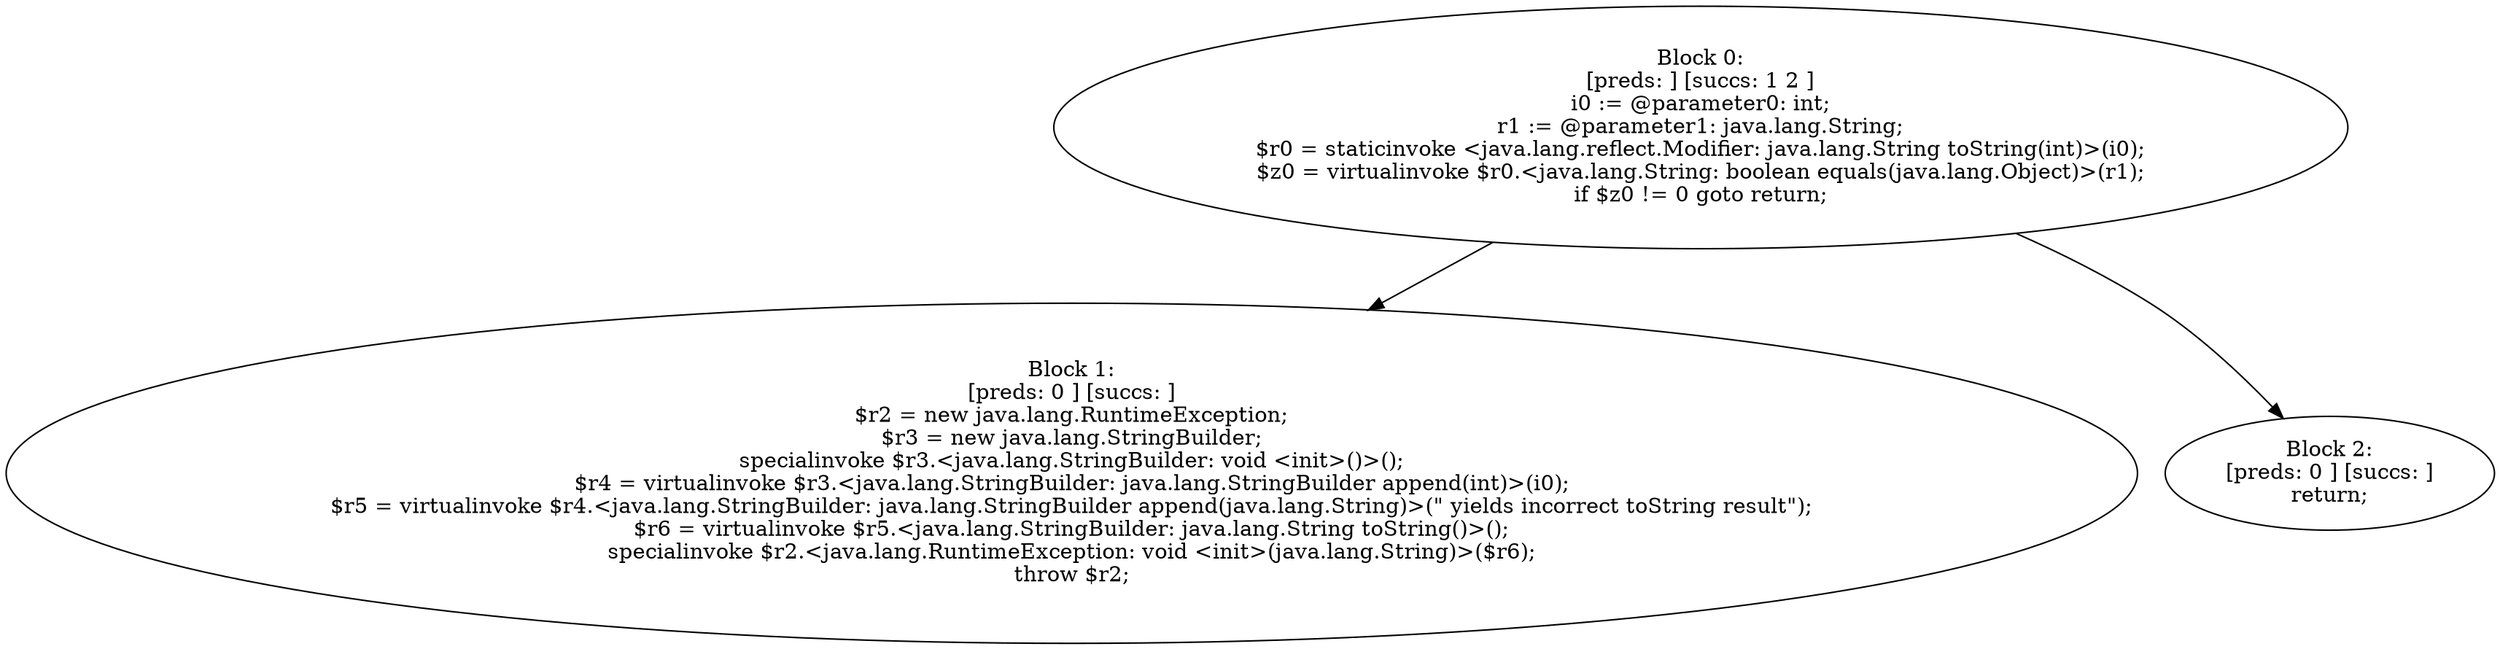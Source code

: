 digraph "unitGraph" {
    "Block 0:
[preds: ] [succs: 1 2 ]
i0 := @parameter0: int;
r1 := @parameter1: java.lang.String;
$r0 = staticinvoke <java.lang.reflect.Modifier: java.lang.String toString(int)>(i0);
$z0 = virtualinvoke $r0.<java.lang.String: boolean equals(java.lang.Object)>(r1);
if $z0 != 0 goto return;
"
    "Block 1:
[preds: 0 ] [succs: ]
$r2 = new java.lang.RuntimeException;
$r3 = new java.lang.StringBuilder;
specialinvoke $r3.<java.lang.StringBuilder: void <init>()>();
$r4 = virtualinvoke $r3.<java.lang.StringBuilder: java.lang.StringBuilder append(int)>(i0);
$r5 = virtualinvoke $r4.<java.lang.StringBuilder: java.lang.StringBuilder append(java.lang.String)>(\" yields incorrect toString result\");
$r6 = virtualinvoke $r5.<java.lang.StringBuilder: java.lang.String toString()>();
specialinvoke $r2.<java.lang.RuntimeException: void <init>(java.lang.String)>($r6);
throw $r2;
"
    "Block 2:
[preds: 0 ] [succs: ]
return;
"
    "Block 0:
[preds: ] [succs: 1 2 ]
i0 := @parameter0: int;
r1 := @parameter1: java.lang.String;
$r0 = staticinvoke <java.lang.reflect.Modifier: java.lang.String toString(int)>(i0);
$z0 = virtualinvoke $r0.<java.lang.String: boolean equals(java.lang.Object)>(r1);
if $z0 != 0 goto return;
"->"Block 1:
[preds: 0 ] [succs: ]
$r2 = new java.lang.RuntimeException;
$r3 = new java.lang.StringBuilder;
specialinvoke $r3.<java.lang.StringBuilder: void <init>()>();
$r4 = virtualinvoke $r3.<java.lang.StringBuilder: java.lang.StringBuilder append(int)>(i0);
$r5 = virtualinvoke $r4.<java.lang.StringBuilder: java.lang.StringBuilder append(java.lang.String)>(\" yields incorrect toString result\");
$r6 = virtualinvoke $r5.<java.lang.StringBuilder: java.lang.String toString()>();
specialinvoke $r2.<java.lang.RuntimeException: void <init>(java.lang.String)>($r6);
throw $r2;
";
    "Block 0:
[preds: ] [succs: 1 2 ]
i0 := @parameter0: int;
r1 := @parameter1: java.lang.String;
$r0 = staticinvoke <java.lang.reflect.Modifier: java.lang.String toString(int)>(i0);
$z0 = virtualinvoke $r0.<java.lang.String: boolean equals(java.lang.Object)>(r1);
if $z0 != 0 goto return;
"->"Block 2:
[preds: 0 ] [succs: ]
return;
";
}
